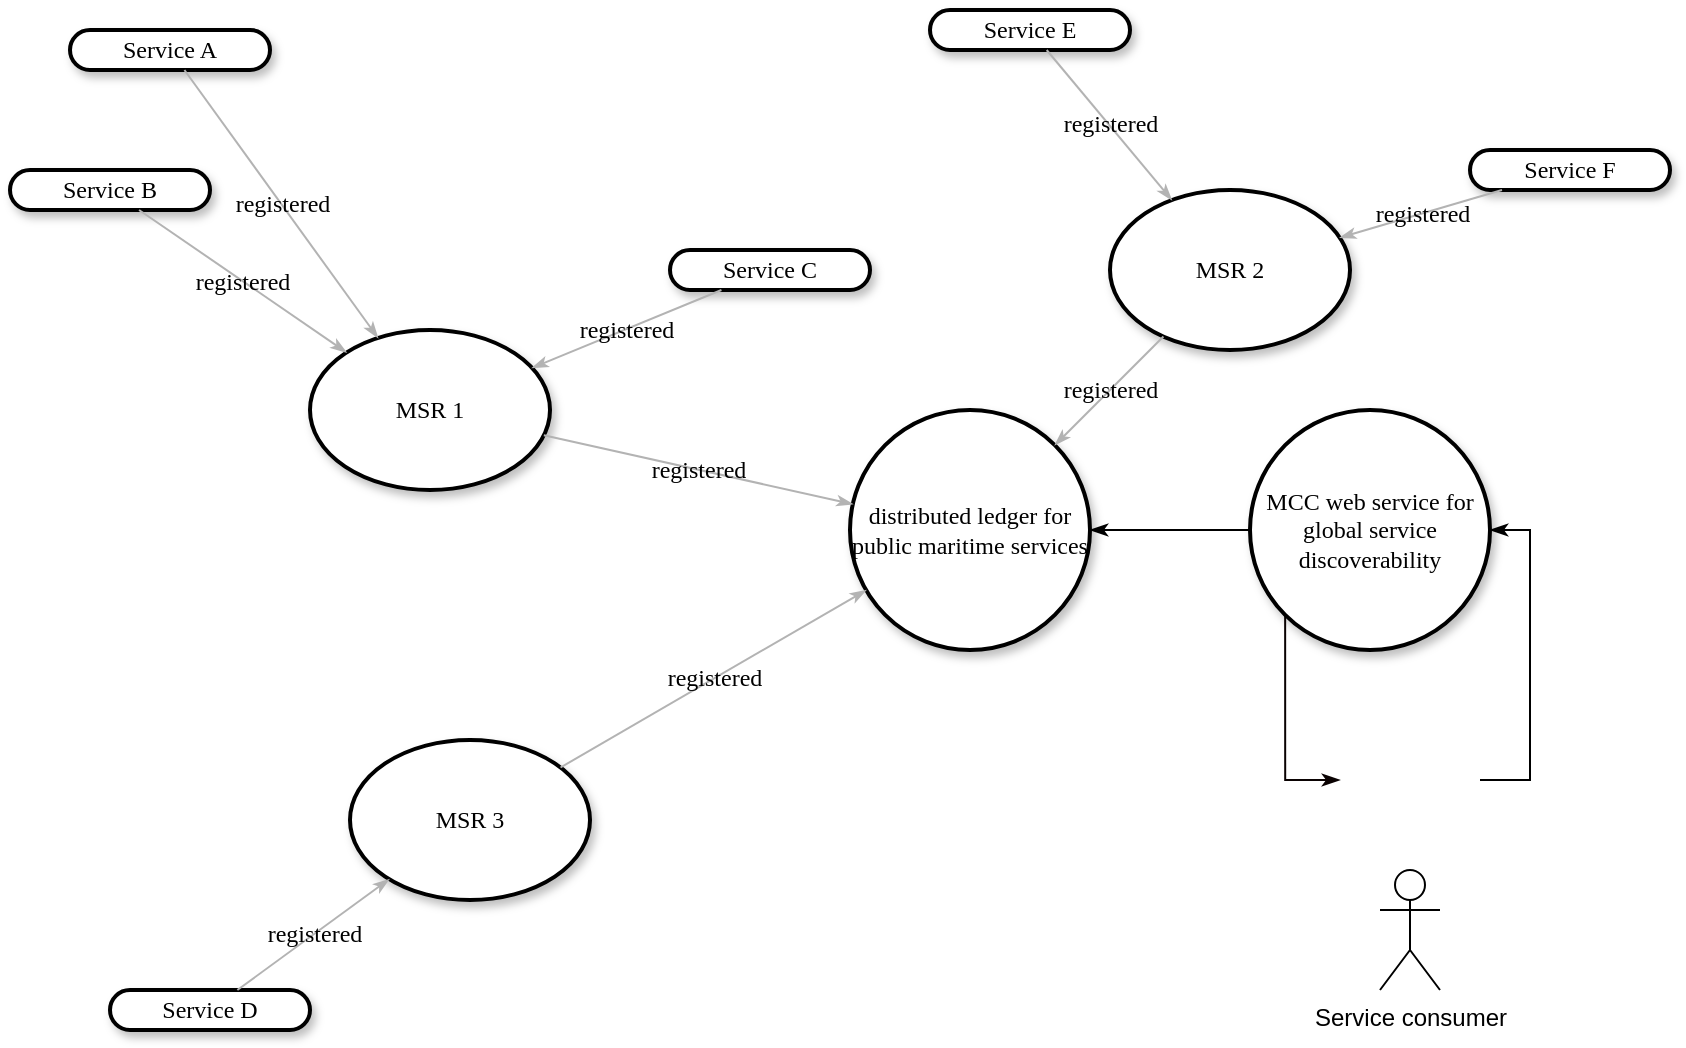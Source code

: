 <mxfile version="14.6.2" type="github">
  <diagram id="46cOo1Xf6HaSuN0dVzsb" name="Page-1">
    <mxGraphModel dx="818" dy="532" grid="1" gridSize="10" guides="1" tooltips="1" connect="1" arrows="1" fold="1" page="1" pageScale="1" pageWidth="827" pageHeight="1169" math="0" shadow="0">
      <root>
        <mxCell id="0" />
        <mxCell id="1" parent="0" />
        <mxCell id="ROrTbhS0PifhnmwqXeaA-1" value="&lt;span&gt;Service A&lt;/span&gt;" style="whiteSpace=wrap;html=1;rounded=1;shadow=1;comic=0;labelBackgroundColor=none;strokeWidth=2;fontFamily=Verdana;fontSize=12;align=center;arcSize=50;" parent="1" vertex="1">
          <mxGeometry x="140" y="70" width="100" height="20" as="geometry" />
        </mxCell>
        <mxCell id="ROrTbhS0PifhnmwqXeaA-2" value="MSR 1" style="ellipse;whiteSpace=wrap;html=1;rounded=1;shadow=1;comic=0;labelBackgroundColor=none;strokeWidth=2;fontFamily=Verdana;fontSize=12;align=center;" parent="1" vertex="1">
          <mxGeometry x="260" y="220" width="120" height="80" as="geometry" />
        </mxCell>
        <mxCell id="ROrTbhS0PifhnmwqXeaA-3" value="&lt;span&gt;MSR 2&lt;/span&gt;" style="ellipse;whiteSpace=wrap;html=1;rounded=1;shadow=1;comic=0;labelBackgroundColor=none;strokeWidth=2;fontFamily=Verdana;fontSize=12;align=center;" parent="1" vertex="1">
          <mxGeometry x="660" y="150" width="120" height="80" as="geometry" />
        </mxCell>
        <mxCell id="ROrTbhS0PifhnmwqXeaA-4" style="edgeStyle=orthogonalEdgeStyle;rounded=0;orthogonalLoop=1;jettySize=auto;html=1;entryX=0;entryY=0.5;entryDx=0;entryDy=0;startArrow=classicThin;startFill=1;endArrow=none;endFill=0;" parent="1" source="ROrTbhS0PifhnmwqXeaA-5" target="ROrTbhS0PifhnmwqXeaA-25" edge="1">
          <mxGeometry relative="1" as="geometry" />
        </mxCell>
        <mxCell id="ROrTbhS0PifhnmwqXeaA-5" value="distributed ledger for public maritime services" style="ellipse;whiteSpace=wrap;html=1;rounded=1;shadow=1;comic=0;labelBackgroundColor=none;strokeWidth=2;fontFamily=Verdana;fontSize=12;align=center;" parent="1" vertex="1">
          <mxGeometry x="530" y="260" width="120" height="120" as="geometry" />
        </mxCell>
        <mxCell id="ROrTbhS0PifhnmwqXeaA-6" value="&lt;span&gt;MSR 3&lt;/span&gt;" style="ellipse;whiteSpace=wrap;html=1;rounded=1;shadow=1;comic=0;labelBackgroundColor=none;strokeWidth=2;fontFamily=Verdana;fontSize=12;align=center;" parent="1" vertex="1">
          <mxGeometry x="280" y="425" width="120" height="80" as="geometry" />
        </mxCell>
        <mxCell id="ROrTbhS0PifhnmwqXeaA-7" value="Service B" style="whiteSpace=wrap;html=1;rounded=1;shadow=1;comic=0;labelBackgroundColor=none;strokeWidth=2;fontFamily=Verdana;fontSize=12;align=center;arcSize=50;" parent="1" vertex="1">
          <mxGeometry x="110" y="140" width="100" height="20" as="geometry" />
        </mxCell>
        <mxCell id="ROrTbhS0PifhnmwqXeaA-8" value="&lt;span&gt;Service E&lt;/span&gt;" style="whiteSpace=wrap;html=1;rounded=1;shadow=1;comic=0;labelBackgroundColor=none;strokeWidth=2;fontFamily=Verdana;fontSize=12;align=center;arcSize=50;" parent="1" vertex="1">
          <mxGeometry x="570" y="60" width="100" height="20" as="geometry" />
        </mxCell>
        <mxCell id="ROrTbhS0PifhnmwqXeaA-9" value="&lt;span&gt;Service F&lt;/span&gt;" style="whiteSpace=wrap;html=1;rounded=1;shadow=1;comic=0;labelBackgroundColor=none;strokeWidth=2;fontFamily=Verdana;fontSize=12;align=center;arcSize=50;" parent="1" vertex="1">
          <mxGeometry x="840" y="130" width="100" height="20" as="geometry" />
        </mxCell>
        <mxCell id="ROrTbhS0PifhnmwqXeaA-10" value="registered" style="edgeStyle=none;rounded=1;html=1;labelBackgroundColor=none;startArrow=classicThin;startFill=1;startSize=5;endArrow=none;endFill=0;endSize=5;jettySize=auto;orthogonalLoop=1;strokeColor=#B3B3B3;strokeWidth=1;fontFamily=Verdana;fontSize=12" parent="1" source="ROrTbhS0PifhnmwqXeaA-2" target="ROrTbhS0PifhnmwqXeaA-1" edge="1">
          <mxGeometry relative="1" as="geometry" />
        </mxCell>
        <mxCell id="ROrTbhS0PifhnmwqXeaA-11" value="registered" style="edgeStyle=none;rounded=1;html=1;labelBackgroundColor=none;startArrow=classicThin;startFill=1;startSize=5;endArrow=none;endFill=0;endSize=5;jettySize=auto;orthogonalLoop=1;strokeColor=#B3B3B3;strokeWidth=1;fontFamily=Verdana;fontSize=12" parent="1" source="ROrTbhS0PifhnmwqXeaA-2" target="ROrTbhS0PifhnmwqXeaA-7" edge="1">
          <mxGeometry relative="1" as="geometry">
            <Array as="points" />
          </mxGeometry>
        </mxCell>
        <mxCell id="ROrTbhS0PifhnmwqXeaA-12" value="registered" style="edgeStyle=none;rounded=1;html=1;labelBackgroundColor=none;startArrow=classicThin;startFill=1;startSize=5;endArrow=none;endFill=0;endSize=5;jettySize=auto;orthogonalLoop=1;strokeWidth=1;fontFamily=Verdana;fontSize=12;strokeColor=#B3B3B3;" parent="1" source="ROrTbhS0PifhnmwqXeaA-5" target="ROrTbhS0PifhnmwqXeaA-2" edge="1">
          <mxGeometry relative="1" as="geometry" />
        </mxCell>
        <mxCell id="ROrTbhS0PifhnmwqXeaA-13" value="registered" style="edgeStyle=none;rounded=1;html=1;labelBackgroundColor=none;startArrow=classicThin;startFill=1;startSize=5;endArrow=none;endFill=0;endSize=5;jettySize=auto;orthogonalLoop=1;strokeColor=#B3B3B3;strokeWidth=1;fontFamily=Verdana;fontSize=12" parent="1" source="ROrTbhS0PifhnmwqXeaA-5" target="ROrTbhS0PifhnmwqXeaA-3" edge="1">
          <mxGeometry relative="1" as="geometry" />
        </mxCell>
        <mxCell id="ROrTbhS0PifhnmwqXeaA-14" value="registered" style="edgeStyle=none;rounded=1;html=1;labelBackgroundColor=none;startArrow=classicThin;startFill=1;startSize=5;endArrow=none;endFill=0;endSize=5;jettySize=auto;orthogonalLoop=1;strokeColor=#B3B3B3;strokeWidth=1;fontFamily=Verdana;fontSize=12" parent="1" source="ROrTbhS0PifhnmwqXeaA-5" target="ROrTbhS0PifhnmwqXeaA-6" edge="1">
          <mxGeometry relative="1" as="geometry" />
        </mxCell>
        <mxCell id="ROrTbhS0PifhnmwqXeaA-15" value="registered" style="edgeStyle=none;rounded=1;html=1;labelBackgroundColor=none;startArrow=classicThin;startFill=1;startSize=5;endArrow=none;endFill=0;endSize=5;jettySize=auto;orthogonalLoop=1;strokeColor=#B3B3B3;strokeWidth=1;fontFamily=Verdana;fontSize=12" parent="1" source="ROrTbhS0PifhnmwqXeaA-3" target="ROrTbhS0PifhnmwqXeaA-9" edge="1">
          <mxGeometry relative="1" as="geometry" />
        </mxCell>
        <mxCell id="ROrTbhS0PifhnmwqXeaA-16" value="registered" style="edgeStyle=none;rounded=1;html=1;labelBackgroundColor=none;startArrow=classicThin;startFill=1;startSize=5;endArrow=none;endFill=0;endSize=5;jettySize=auto;orthogonalLoop=1;strokeColor=#B3B3B3;strokeWidth=1;fontFamily=Verdana;fontSize=12" parent="1" source="ROrTbhS0PifhnmwqXeaA-3" target="ROrTbhS0PifhnmwqXeaA-8" edge="1">
          <mxGeometry relative="1" as="geometry" />
        </mxCell>
        <mxCell id="ROrTbhS0PifhnmwqXeaA-17" value="&lt;span&gt;Service C&lt;/span&gt;" style="whiteSpace=wrap;html=1;rounded=1;shadow=1;comic=0;labelBackgroundColor=none;strokeWidth=2;fontFamily=Verdana;fontSize=12;align=center;arcSize=50;" parent="1" vertex="1">
          <mxGeometry x="440" y="180" width="100" height="20" as="geometry" />
        </mxCell>
        <mxCell id="ROrTbhS0PifhnmwqXeaA-18" value="&lt;span&gt;Service D&lt;/span&gt;" style="whiteSpace=wrap;html=1;rounded=1;shadow=1;comic=0;labelBackgroundColor=none;strokeWidth=2;fontFamily=Verdana;fontSize=12;align=center;arcSize=50;" parent="1" vertex="1">
          <mxGeometry x="160" y="550" width="100" height="20" as="geometry" />
        </mxCell>
        <mxCell id="ROrTbhS0PifhnmwqXeaA-19" value="registered" style="edgeStyle=none;rounded=1;html=1;labelBackgroundColor=none;startArrow=classicThin;startFill=1;startSize=5;endArrow=none;endFill=0;endSize=5;jettySize=auto;orthogonalLoop=1;strokeColor=#B3B3B3;strokeWidth=1;fontFamily=Verdana;fontSize=12;" parent="1" source="ROrTbhS0PifhnmwqXeaA-2" target="ROrTbhS0PifhnmwqXeaA-17" edge="1">
          <mxGeometry relative="1" as="geometry" />
        </mxCell>
        <mxCell id="ROrTbhS0PifhnmwqXeaA-20" value="registered" style="edgeStyle=none;rounded=1;html=1;labelBackgroundColor=none;startArrow=classicThin;startFill=1;startSize=5;endArrow=none;endFill=0;endSize=5;jettySize=auto;orthogonalLoop=1;strokeColor=#B3B3B3;strokeWidth=1;fontFamily=Verdana;fontSize=12" parent="1" source="ROrTbhS0PifhnmwqXeaA-6" target="ROrTbhS0PifhnmwqXeaA-18" edge="1">
          <mxGeometry relative="1" as="geometry" />
        </mxCell>
        <mxCell id="ROrTbhS0PifhnmwqXeaA-21" value="Service consumer" style="shape=umlActor;verticalLabelPosition=bottom;verticalAlign=top;html=1;outlineConnect=0;" parent="1" vertex="1">
          <mxGeometry x="795" y="490" width="30" height="60" as="geometry" />
        </mxCell>
        <mxCell id="ROrTbhS0PifhnmwqXeaA-22" value="" style="edgeStyle=orthogonalEdgeStyle;rounded=0;orthogonalLoop=1;jettySize=auto;html=1;startArrow=classicThin;startFill=1;endArrow=none;endFill=0;entryX=0;entryY=1;entryDx=0;entryDy=0;strokeColor=#0A0202;" parent="1" source="ROrTbhS0PifhnmwqXeaA-23" target="ROrTbhS0PifhnmwqXeaA-25" edge="1">
          <mxGeometry x="0.28" y="10" relative="1" as="geometry">
            <mxPoint x="580" y="390" as="targetPoint" />
            <mxPoint as="offset" />
            <Array as="points">
              <mxPoint x="748" y="445" />
            </Array>
          </mxGeometry>
        </mxCell>
        <mxCell id="ROrTbhS0PifhnmwqXeaA-23" value="" style="shape=image;html=1;verticalAlign=top;verticalLabelPosition=bottom;labelBackgroundColor=#ffffff;imageAspect=0;aspect=fixed;image=https://cdn0.iconfinder.com/data/icons/pinpoint-notifocation/48/question-fill-128.png" parent="1" vertex="1">
          <mxGeometry x="775" y="410" width="70" height="70" as="geometry" />
        </mxCell>
        <mxCell id="ROrTbhS0PifhnmwqXeaA-24" style="edgeStyle=orthogonalEdgeStyle;rounded=0;orthogonalLoop=1;jettySize=auto;html=1;entryX=1;entryY=0.5;entryDx=0;entryDy=0;startArrow=classicThin;startFill=1;endArrow=none;endFill=0;" parent="1" source="ROrTbhS0PifhnmwqXeaA-25" target="ROrTbhS0PifhnmwqXeaA-23" edge="1">
          <mxGeometry relative="1" as="geometry">
            <Array as="points">
              <mxPoint x="870" y="320" />
              <mxPoint x="870" y="445" />
            </Array>
          </mxGeometry>
        </mxCell>
        <mxCell id="ROrTbhS0PifhnmwqXeaA-25" value="MCC web service for global service discoverability" style="ellipse;whiteSpace=wrap;html=1;rounded=1;shadow=1;comic=0;labelBackgroundColor=none;strokeWidth=2;fontFamily=Verdana;fontSize=12;align=center;" parent="1" vertex="1">
          <mxGeometry x="730" y="260" width="120" height="120" as="geometry" />
        </mxCell>
      </root>
    </mxGraphModel>
  </diagram>
</mxfile>
